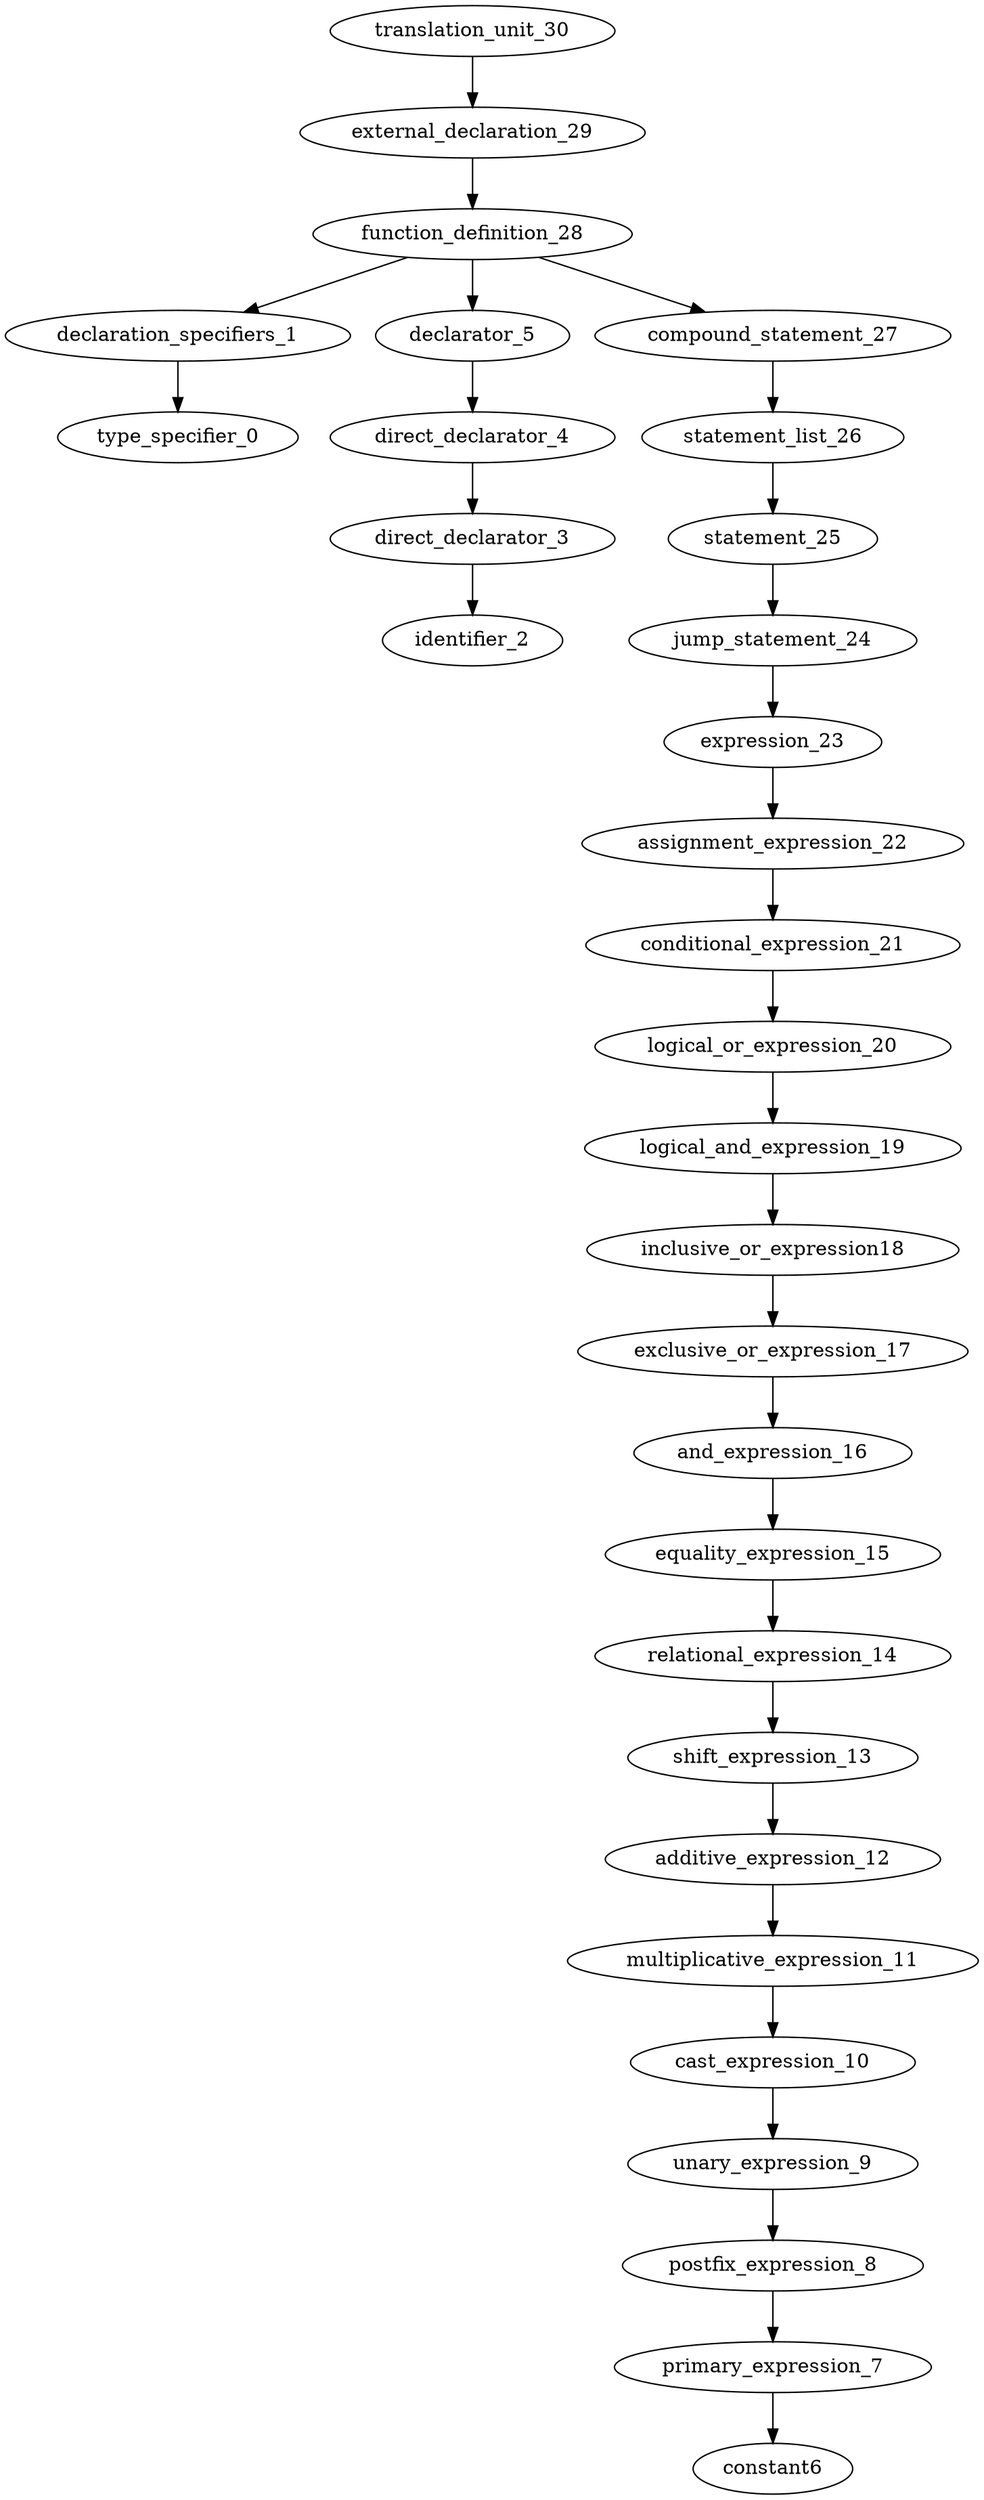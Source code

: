 digraph AST {
	translation_unit_30 -> external_declaration_29;
	external_declaration_29 -> function_definition_28;
	function_definition_28 -> declaration_specifiers_1;
	declaration_specifiers_1 -> type_specifier_0;
	function_definition_28 -> declarator_5;
	declarator_5 -> direct_declarator_4;
	direct_declarator_4 -> direct_declarator_3;
	direct_declarator_3 -> identifier_2;
	function_definition_28 -> compound_statement_27;
	compound_statement_27 -> statement_list_26;
	statement_list_26 -> statement_25;
	statement_25 -> jump_statement_24;
	jump_statement_24 -> expression_23;
	expression_23 -> assignment_expression_22;
	assignment_expression_22 -> conditional_expression_21;
	conditional_expression_21 -> logical_or_expression_20;
	logical_or_expression_20 -> logical_and_expression_19;
	logical_and_expression_19 -> inclusive_or_expression18;
	inclusive_or_expression18 -> exclusive_or_expression_17;
	exclusive_or_expression_17 -> and_expression_16;
	and_expression_16 -> equality_expression_15;
	equality_expression_15 -> relational_expression_14;
	relational_expression_14 -> shift_expression_13;
	shift_expression_13 -> additive_expression_12;
	additive_expression_12 -> multiplicative_expression_11;
	multiplicative_expression_11 -> cast_expression_10;
	cast_expression_10 -> unary_expression_9;
	unary_expression_9 -> postfix_expression_8;
	postfix_expression_8 -> primary_expression_7;
	primary_expression_7 -> constant6;
}
